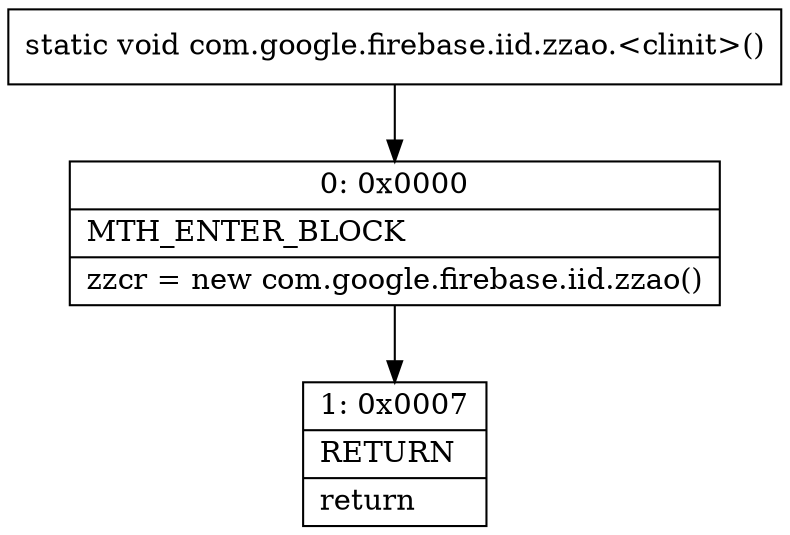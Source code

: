 digraph "CFG forcom.google.firebase.iid.zzao.\<clinit\>()V" {
Node_0 [shape=record,label="{0\:\ 0x0000|MTH_ENTER_BLOCK\l|zzcr = new com.google.firebase.iid.zzao()\l}"];
Node_1 [shape=record,label="{1\:\ 0x0007|RETURN\l|return\l}"];
MethodNode[shape=record,label="{static void com.google.firebase.iid.zzao.\<clinit\>() }"];
MethodNode -> Node_0;
Node_0 -> Node_1;
}

